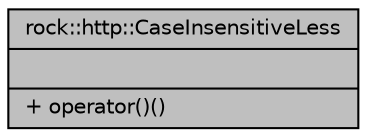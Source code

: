 digraph "rock::http::CaseInsensitiveLess"
{
 // LATEX_PDF_SIZE
  edge [fontname="Helvetica",fontsize="10",labelfontname="Helvetica",labelfontsize="10"];
  node [fontname="Helvetica",fontsize="10",shape=record];
  Node1 [label="{rock::http::CaseInsensitiveLess\n||+ operator()()\l}",height=0.2,width=0.4,color="black", fillcolor="grey75", style="filled", fontcolor="black",tooltip="忽略大小写比较仿函数"];
}
